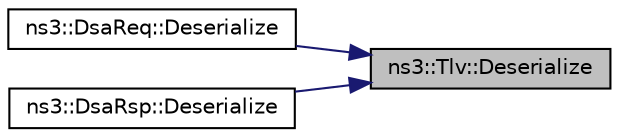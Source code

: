 digraph "ns3::Tlv::Deserialize"
{
 // LATEX_PDF_SIZE
  edge [fontname="Helvetica",fontsize="10",labelfontname="Helvetica",labelfontsize="10"];
  node [fontname="Helvetica",fontsize="10",shape=record];
  rankdir="RL";
  Node1 [label="ns3::Tlv::Deserialize",height=0.2,width=0.4,color="black", fillcolor="grey75", style="filled", fontcolor="black",tooltip=" "];
  Node1 -> Node2 [dir="back",color="midnightblue",fontsize="10",style="solid",fontname="Helvetica"];
  Node2 [label="ns3::DsaReq::Deserialize",height=0.2,width=0.4,color="black", fillcolor="white", style="filled",URL="$classns3_1_1_dsa_req.html#ac18b85e52155990af188369c18a162b5",tooltip=" "];
  Node1 -> Node3 [dir="back",color="midnightblue",fontsize="10",style="solid",fontname="Helvetica"];
  Node3 [label="ns3::DsaRsp::Deserialize",height=0.2,width=0.4,color="black", fillcolor="white", style="filled",URL="$classns3_1_1_dsa_rsp.html#a753b7a45c528a85350355733615535e3",tooltip=" "];
}
